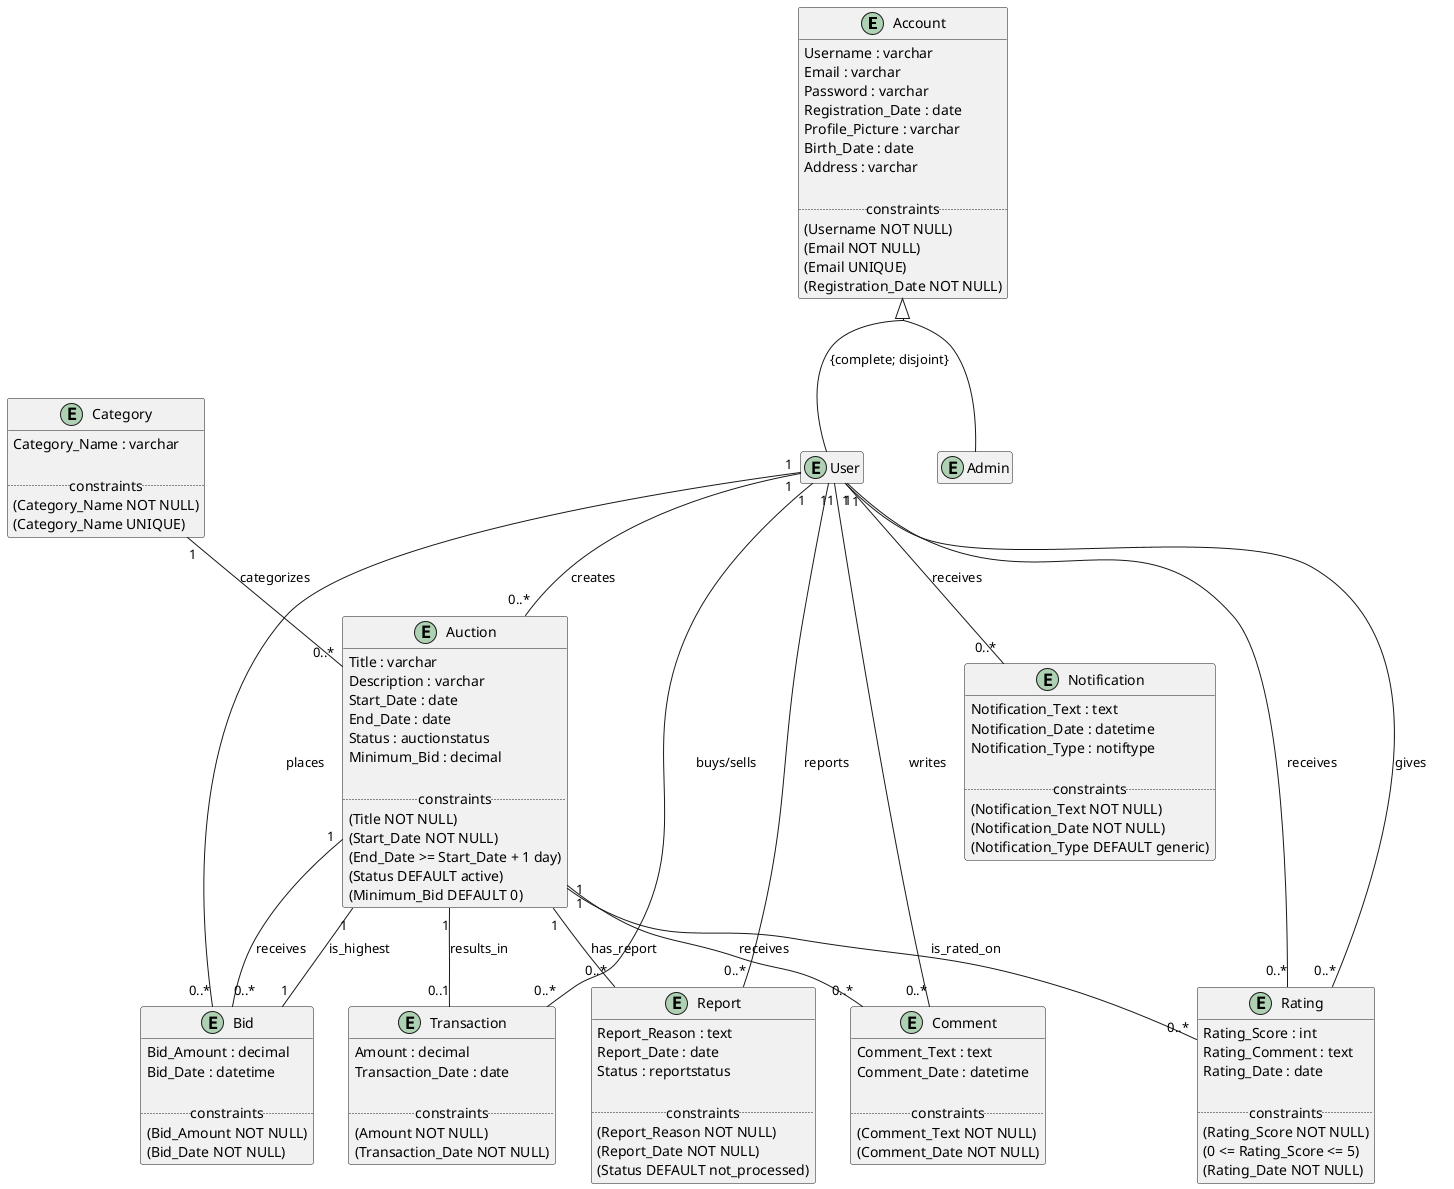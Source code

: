 @startuml
skinparam groupInheritance 2

entity Account {
  Username : varchar
  Email : varchar
  Password : varchar
  Registration_Date : date
  Profile_Picture : varchar
  Birth_Date : date
  Address : varchar
  
  ..constraints..
  (Username NOT NULL)
  (Email NOT NULL)
  (Email UNIQUE)
  (Registration_Date NOT NULL)
}

entity User {
}

entity Admin {
}

entity Auction {
  Title : varchar
  Description : varchar
  Start_Date : date
  End_Date : date
  Status : auctionstatus
  Minimum_Bid : decimal
  
  ..constraints..
  (Title NOT NULL)
  (Start_Date NOT NULL)
  (End_Date >= Start_Date + 1 day)
  (Status DEFAULT active)
  (Minimum_Bid DEFAULT 0)
}

entity Category {
  Category_Name : varchar
  
  ..constraints..
  (Category_Name NOT NULL)
  (Category_Name UNIQUE)
}

entity Bid {
  Bid_Amount : decimal
  Bid_Date : datetime
  
  ..constraints..
  (Bid_Amount NOT NULL)
  (Bid_Date NOT NULL)
}

entity Rating {
  Rating_Score : int
  Rating_Comment : text
  Rating_Date : date
  
  ..constraints..
  (Rating_Score NOT NULL)
  (0 <= Rating_Score <= 5)
  (Rating_Date NOT NULL)
}

entity Comment {
  Comment_Text : text
  Comment_Date : datetime
  
  ..constraints..
  (Comment_Text NOT NULL)
  (Comment_Date NOT NULL)
}

entity Report {
  Report_Reason : text
  Report_Date : date
  Status : reportstatus
  
  ..constraints..
  (Report_Reason NOT NULL)
  (Report_Date NOT NULL)
  (Status DEFAULT not_processed)
}

entity Notification {
  Notification_Text : text
  Notification_Date : datetime
  Notification_Type : notiftype
  
  ..constraints..
  (Notification_Text NOT NULL)
  (Notification_Date NOT NULL)
  (Notification_Type DEFAULT generic)
}

entity Transaction {
  Amount : decimal
  Transaction_Date : date
  
  ..constraints..
  (Amount NOT NULL)
  (Transaction_Date NOT NULL)
}

Account <|-- User : {complete; disjoint}
Account <|-- Admin
User "1" -- "0..*" Auction : creates
Auction "1" -- "0..*" Bid : receives
Auction "1" -- "1" Bid : is_highest
User "1" -- "0..*" Bid : places
Auction "1" -- "0..*" Comment : receives
User "1" -- "0..*" Comment : writes
Category "1" -- "0..*" Auction : categorizes
Auction "1" -- "0..*" Rating : is_rated_on
User "1" -- "0..*" Rating : gives
User "1" -- "0..*" Rating : receives
Auction "1" -- "0..*" Report : has_report
User "1" -- "0..*" Report : reports
User "1" -- "0..*" Notification : receives
Auction "1" -- "0..1" Transaction : results_in
User "1" -- "0..*" Transaction : buys/sells

hide empty members

@enduml
